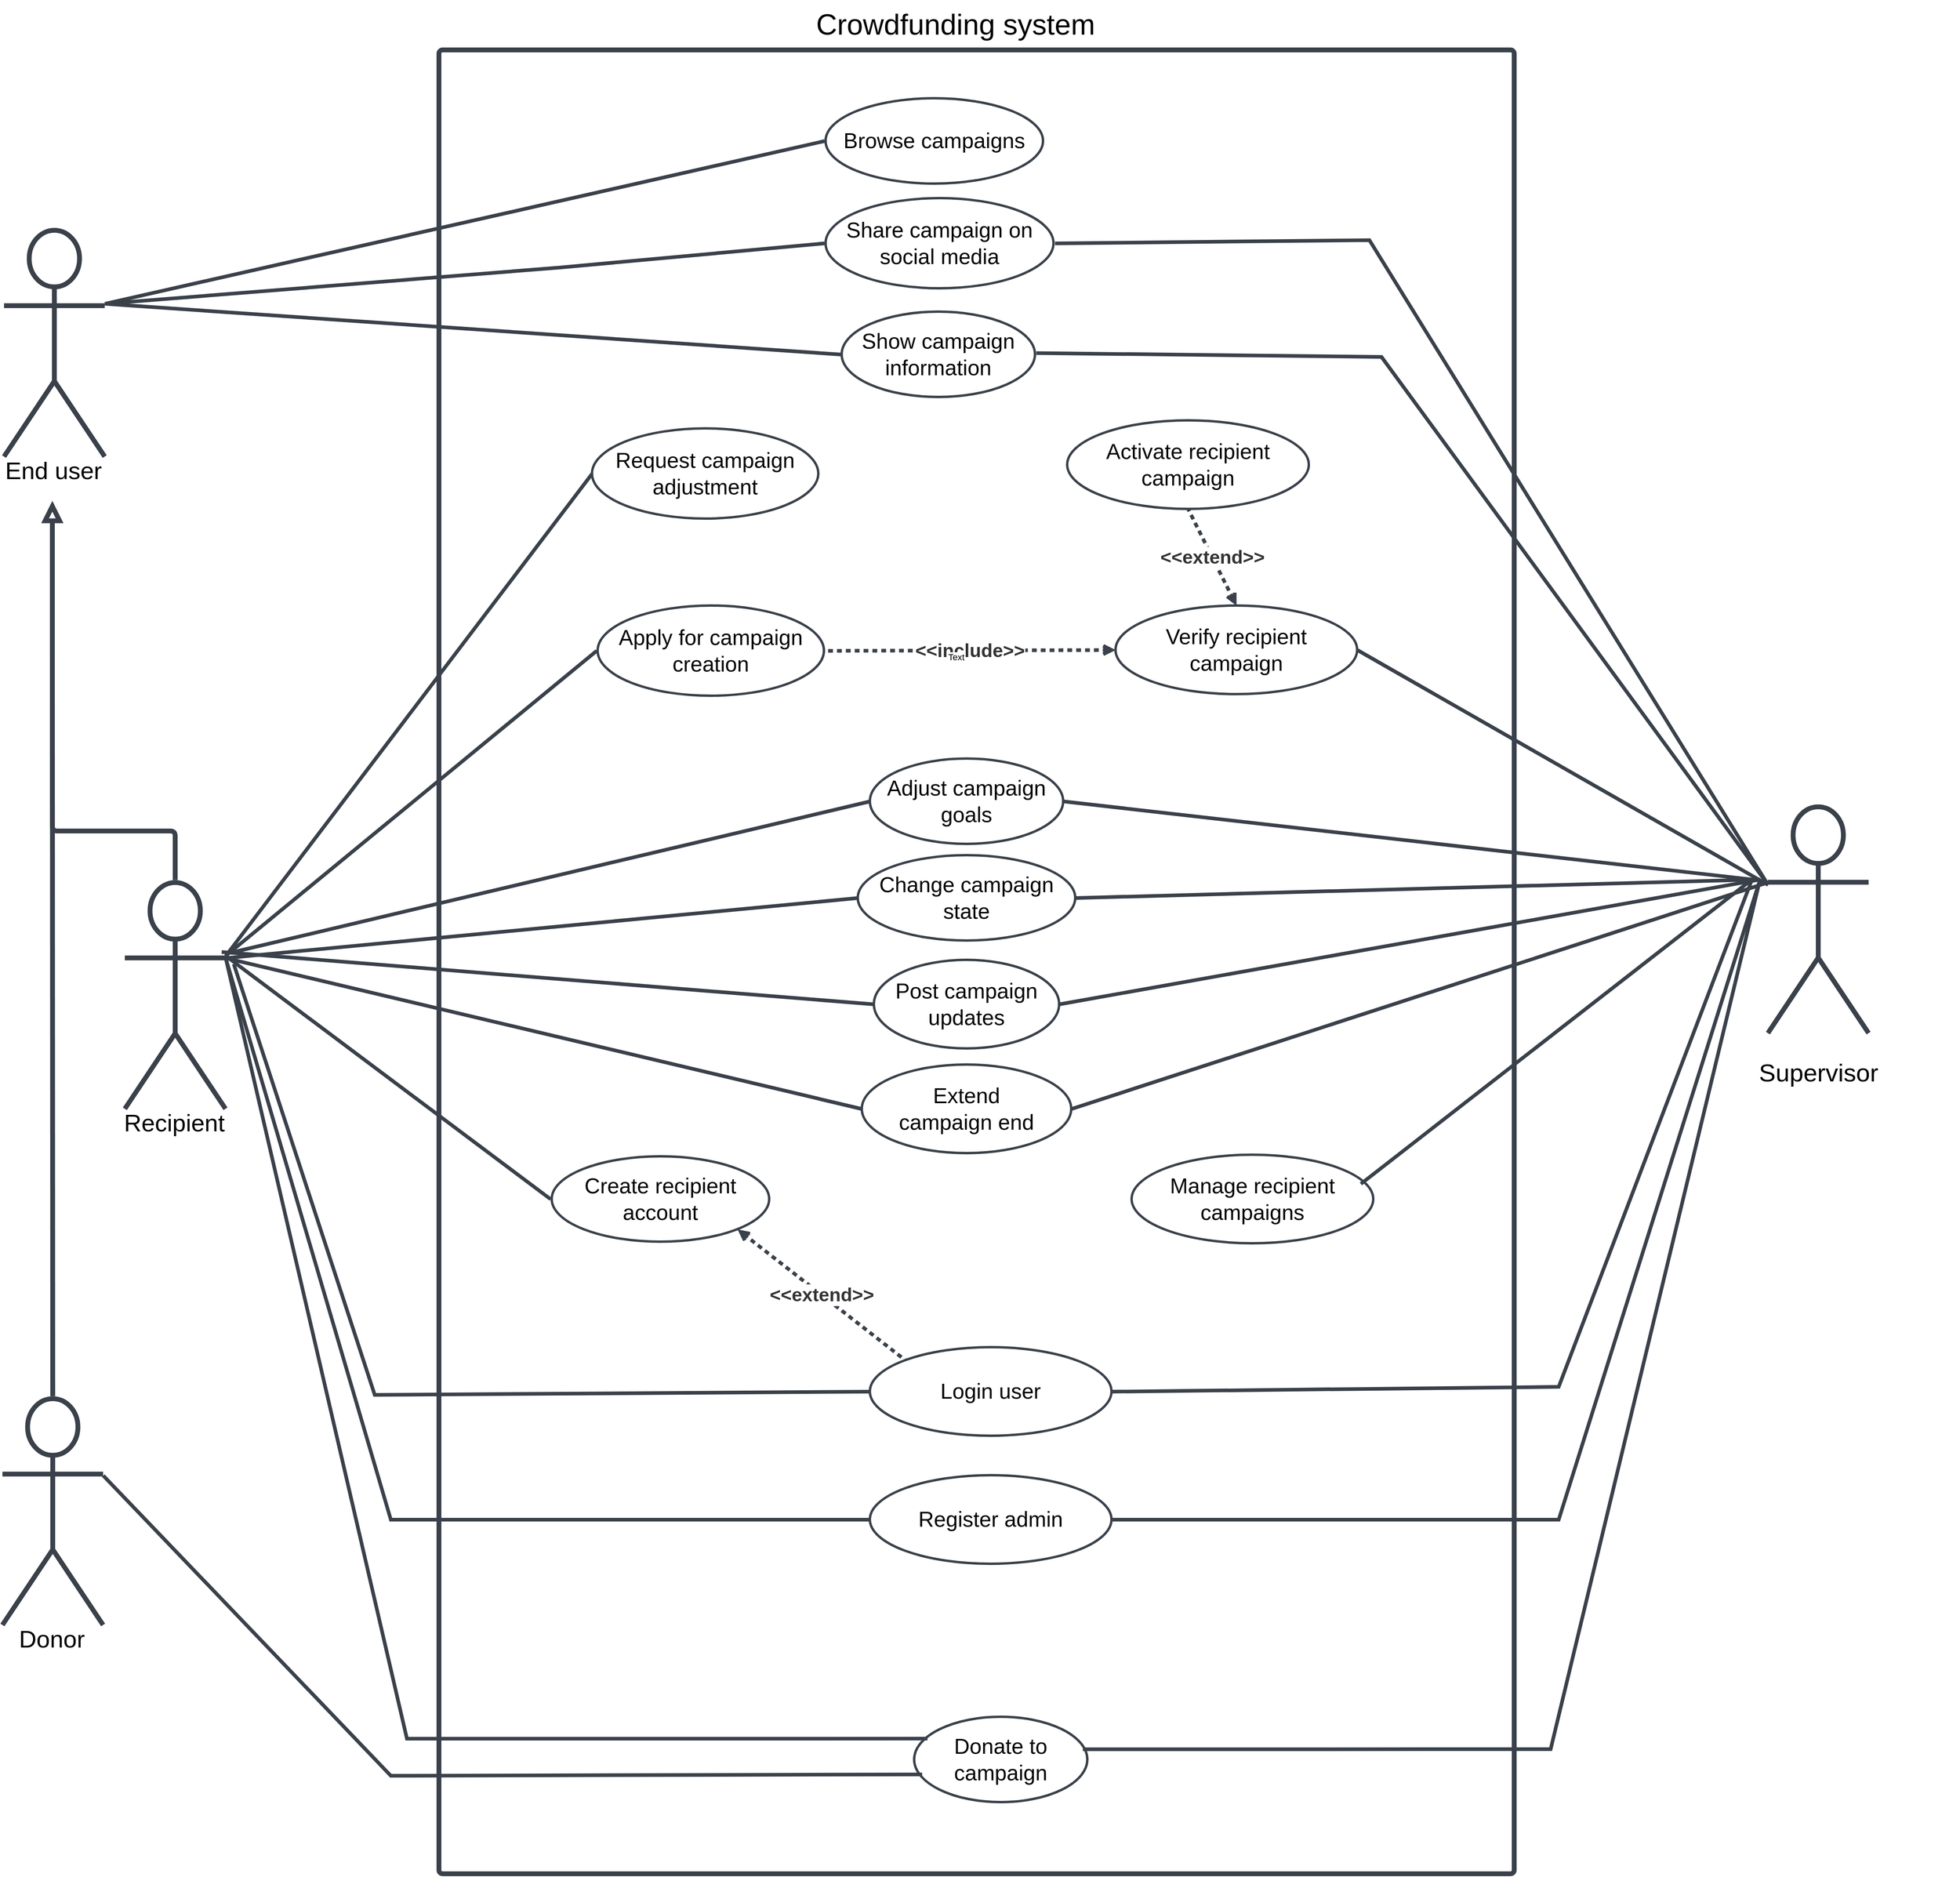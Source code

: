 <mxfile version="26.0.2">
  <diagram name="Page-1" id="mlBt718oroM3iFTO48tE">
    <mxGraphModel dx="4377" dy="4571" grid="1" gridSize="10" guides="1" tooltips="1" connect="1" arrows="1" fold="1" page="1" pageScale="1" pageWidth="827" pageHeight="1169" math="0" shadow="0">
      <root>
        <mxCell id="0" />
        <mxCell id="1" parent="0" />
        <mxCell id="HiohPXEZzKrVTZNAdpPA-4" value="" style="html=1;overflow=block;blockSpacing=1;whiteSpace=wrap;container=1;pointerEvents=0;collapsible=0;recursiveResize=0;fontSize=40;spacing=0;strokeColor=#3a414a;strokeOpacity=100;fillOpacity=0;rounded=1;absoluteArcSize=1;arcSize=9;fillColor=#000000;strokeWidth=6;lucidId=vf_wCN5c-QK1;" parent="1" vertex="1">
          <mxGeometry x="390" y="-2250" width="1335" height="2265" as="geometry" />
        </mxCell>
        <mxCell id="HiohPXEZzKrVTZNAdpPA-26" value="Adjust campaign goals" style="html=1;overflow=block;blockSpacing=1;whiteSpace=wrap;ellipse;fontSize=26.7;spacing=3.8;strokeColor=#3a414a;strokeOpacity=100;fillOpacity=100;rounded=1;absoluteArcSize=1;arcSize=9;fillColor=#ffffff;strokeWidth=3;lucidId=4WexlhnXaa_o;" parent="HiohPXEZzKrVTZNAdpPA-4" vertex="1">
          <mxGeometry x="535" y="880" width="240" height="106" as="geometry" />
        </mxCell>
        <mxCell id="HiohPXEZzKrVTZNAdpPA-21" value="Apply for campaign creation" style="html=1;overflow=block;blockSpacing=1;whiteSpace=wrap;ellipse;fontSize=26.7;spacing=3.8;strokeColor=#3a414a;strokeOpacity=100;fillOpacity=100;rounded=1;absoluteArcSize=1;arcSize=9;fillColor=#ffffff;strokeWidth=3;lucidId=0UexXaVD-pW4;" parent="HiohPXEZzKrVTZNAdpPA-4" vertex="1">
          <mxGeometry x="197" y="690" width="281" height="112" as="geometry" />
        </mxCell>
        <mxCell id="HiohPXEZzKrVTZNAdpPA-35" value="" style="html=1;jettySize=18;whiteSpace=wrap;fontSize=13;strokeColor=#3a414a;strokeOpacity=100;dashed=1;fixDash=1;dashPattern=6 5;strokeWidth=4.5;rounded=0;startArrow=open;endArrow=none;exitX=0;exitY=0.5;lucidId=Eqfx6OLwEmcW;entryX=1;entryY=0.5;entryDx=0;entryDy=0;exitDx=0;exitDy=0;" parent="HiohPXEZzKrVTZNAdpPA-4" source="RDOZD4XtGrTmduCKfG26-4" target="HiohPXEZzKrVTZNAdpPA-21" edge="1">
          <mxGeometry width="100" height="100" relative="1" as="geometry">
            <Array as="points" />
            <mxPoint x="790" y="720" as="targetPoint" />
          </mxGeometry>
        </mxCell>
        <mxCell id="HiohPXEZzKrVTZNAdpPA-36" value="&amp;lt;&amp;lt;include&amp;gt;&amp;gt;" style="text;html=1;resizable=0;labelBackgroundColor=default;align=center;verticalAlign=middle;fontStyle=1;fontColor=#333333;fontSize=23.3;" parent="HiohPXEZzKrVTZNAdpPA-35" vertex="1">
          <mxGeometry relative="1" as="geometry" />
        </mxCell>
        <mxCell id="UO9TXqoZCPgcYhiLSK6q-12" value="Text" style="edgeLabel;html=1;align=center;verticalAlign=middle;resizable=0;points=[];" parent="HiohPXEZzKrVTZNAdpPA-35" vertex="1" connectable="0">
          <mxGeometry x="0.1" y="8" relative="1" as="geometry">
            <mxPoint x="1" as="offset" />
          </mxGeometry>
        </mxCell>
        <mxCell id="HiohPXEZzKrVTZNAdpPA-51" value="Create recipient account" style="html=1;overflow=block;blockSpacing=1;whiteSpace=wrap;ellipse;fontSize=26.7;spacing=3.8;strokeColor=#3a414a;strokeOpacity=100;fillOpacity=100;rounded=1;absoluteArcSize=1;arcSize=9;fillColor=#ffffff;strokeWidth=3;lucidId=fWexwEg0DC2k;" parent="HiohPXEZzKrVTZNAdpPA-4" vertex="1">
          <mxGeometry x="140" y="1374" width="270" height="106" as="geometry" />
        </mxCell>
        <mxCell id="HiohPXEZzKrVTZNAdpPA-46" value="Change campaign state" style="html=1;overflow=block;blockSpacing=1;whiteSpace=wrap;ellipse;fontSize=26.7;spacing=3.8;strokeColor=#3a414a;strokeOpacity=100;fillOpacity=100;rounded=1;absoluteArcSize=1;arcSize=9;fillColor=#ffffff;strokeWidth=3;lucidId=~WexgQ6B5ljM;" parent="HiohPXEZzKrVTZNAdpPA-4" vertex="1">
          <mxGeometry x="520" y="1000" width="270" height="106" as="geometry" />
        </mxCell>
        <mxCell id="HiohPXEZzKrVTZNAdpPA-17" value="Donate to campaign" style="html=1;overflow=block;blockSpacing=1;whiteSpace=wrap;ellipse;fontSize=26.7;spacing=3.8;strokeColor=#3a414a;strokeOpacity=100;fillOpacity=100;rounded=1;absoluteArcSize=1;arcSize=9;fillColor=#ffffff;strokeWidth=3;lucidId=4Texdm8H9AnI;" parent="HiohPXEZzKrVTZNAdpPA-4" vertex="1">
          <mxGeometry x="590" y="2070" width="215" height="106" as="geometry" />
        </mxCell>
        <mxCell id="RDOZD4XtGrTmduCKfG26-1" value="Manage recipient campaigns" style="html=1;overflow=block;blockSpacing=1;whiteSpace=wrap;ellipse;fontSize=26.7;spacing=3.8;strokeColor=#3a414a;strokeOpacity=100;fillOpacity=100;rounded=1;absoluteArcSize=1;arcSize=9;fillColor=#ffffff;strokeWidth=3;lucidId=BXex4DfeuOG_;" parent="HiohPXEZzKrVTZNAdpPA-4" vertex="1">
          <mxGeometry x="860" y="1372" width="300" height="110" as="geometry" />
        </mxCell>
        <mxCell id="RDOZD4XtGrTmduCKfG26-3" value="Post campaign updates" style="html=1;overflow=block;blockSpacing=1;whiteSpace=wrap;ellipse;fontSize=26.7;spacing=3.8;strokeColor=#3a414a;strokeOpacity=100;fillOpacity=100;rounded=1;absoluteArcSize=1;arcSize=9;fillColor=#ffffff;strokeWidth=3;lucidId=BXex4DfeuOG_;" parent="HiohPXEZzKrVTZNAdpPA-4" vertex="1">
          <mxGeometry x="540" y="1130" width="230" height="110" as="geometry" />
        </mxCell>
        <mxCell id="RDOZD4XtGrTmduCKfG26-4" value="Verify recipient campaign " style="html=1;overflow=block;blockSpacing=1;whiteSpace=wrap;ellipse;fontSize=26.7;spacing=3.8;strokeColor=#3a414a;strokeOpacity=100;fillOpacity=100;rounded=1;absoluteArcSize=1;arcSize=9;fillColor=#ffffff;strokeWidth=3;lucidId=BXex4DfeuOG_;" parent="HiohPXEZzKrVTZNAdpPA-4" vertex="1">
          <mxGeometry x="840" y="690" width="300" height="110" as="geometry" />
        </mxCell>
        <mxCell id="RDOZD4XtGrTmduCKfG26-5" value="Activate recipient campaign" style="html=1;overflow=block;blockSpacing=1;whiteSpace=wrap;ellipse;fontSize=26.7;spacing=3.8;strokeColor=#3a414a;strokeOpacity=100;fillOpacity=100;rounded=1;absoluteArcSize=1;arcSize=9;fillColor=#ffffff;strokeWidth=3;lucidId=BXex4DfeuOG_;" parent="HiohPXEZzKrVTZNAdpPA-4" vertex="1">
          <mxGeometry x="780" y="460" width="300" height="110" as="geometry" />
        </mxCell>
        <mxCell id="RDOZD4XtGrTmduCKfG26-11" value="" style="html=1;jettySize=18;whiteSpace=wrap;fontSize=13;strokeColor=#3a414a;strokeOpacity=100;dashed=1;fixDash=1;dashPattern=6 5;strokeWidth=4.5;rounded=0;startArrow=open;endArrow=none;lucidId=Eqfx6OLwEmcW;entryX=0.5;entryY=1;entryDx=0;entryDy=0;exitX=0.5;exitY=0;exitDx=0;exitDy=0;" parent="HiohPXEZzKrVTZNAdpPA-4" source="RDOZD4XtGrTmduCKfG26-4" target="RDOZD4XtGrTmduCKfG26-5" edge="1">
          <mxGeometry width="100" height="100" relative="1" as="geometry">
            <Array as="points" />
            <mxPoint x="933.33" y="806.11" as="sourcePoint" />
            <mxPoint x="799.396" y="690.001" as="targetPoint" />
          </mxGeometry>
        </mxCell>
        <mxCell id="RDOZD4XtGrTmduCKfG26-12" value="&amp;lt;&amp;lt;extend&amp;gt;&amp;gt;" style="text;html=1;resizable=0;labelBackgroundColor=default;align=center;verticalAlign=middle;fontStyle=1;fontColor=#333333;fontSize=23.3;" parent="RDOZD4XtGrTmduCKfG26-11" vertex="1">
          <mxGeometry relative="1" as="geometry" />
        </mxCell>
        <mxCell id="HiohPXEZzKrVTZNAdpPA-13" value="Show campaign information" style="html=1;overflow=block;blockSpacing=1;whiteSpace=wrap;ellipse;fontSize=26.7;spacing=3.8;strokeColor=#3a414a;strokeOpacity=100;fillOpacity=100;rounded=1;absoluteArcSize=1;arcSize=9;fillColor=#ffffff;strokeWidth=3;lucidId=aTexgPc8F~-.;" parent="HiohPXEZzKrVTZNAdpPA-4" vertex="1">
          <mxGeometry x="500" y="325" width="240" height="106" as="geometry" />
        </mxCell>
        <mxCell id="UO9TXqoZCPgcYhiLSK6q-3" value="Request campaign adjustment" style="html=1;overflow=block;blockSpacing=1;whiteSpace=wrap;ellipse;fontSize=26.7;spacing=3.8;strokeColor=#3a414a;strokeOpacity=100;fillOpacity=100;rounded=1;absoluteArcSize=1;arcSize=9;fillColor=#ffffff;strokeWidth=3;lucidId=0UexXaVD-pW4;" parent="HiohPXEZzKrVTZNAdpPA-4" vertex="1">
          <mxGeometry x="190" y="470" width="281" height="112" as="geometry" />
        </mxCell>
        <mxCell id="UO9TXqoZCPgcYhiLSK6q-18" value="" style="html=1;jettySize=18;whiteSpace=wrap;fontSize=13;strokeColor=#3a414a;strokeOpacity=100;strokeWidth=4.5;rounded=0;startArrow=none;endArrow=none;lucidId=nhfxkWtC1EJZ;entryX=1;entryY=0.5;entryDx=0;entryDy=0;" parent="HiohPXEZzKrVTZNAdpPA-4" target="HiohPXEZzKrVTZNAdpPA-26" edge="1">
          <mxGeometry width="100" height="100" relative="1" as="geometry">
            <Array as="points" />
            <mxPoint x="740" y="900" as="targetPoint" />
            <mxPoint x="1630" y="1030" as="sourcePoint" />
          </mxGeometry>
        </mxCell>
        <mxCell id="UO9TXqoZCPgcYhiLSK6q-20" value="" style="html=1;jettySize=18;whiteSpace=wrap;fontSize=13;strokeColor=#3a414a;strokeOpacity=100;strokeWidth=4.5;rounded=0;startArrow=none;endArrow=none;lucidId=nhfxkWtC1EJZ;entryX=1;entryY=0.5;entryDx=0;entryDy=0;" parent="HiohPXEZzKrVTZNAdpPA-4" target="HiohPXEZzKrVTZNAdpPA-46" edge="1">
          <mxGeometry width="100" height="100" relative="1" as="geometry">
            <Array as="points" />
            <mxPoint x="870" y="1300" as="targetPoint" />
            <mxPoint x="1640" y="1030" as="sourcePoint" />
          </mxGeometry>
        </mxCell>
        <mxCell id="SHn1qol037nMLYQCIOD2-1" value="Login user" style="html=1;overflow=block;blockSpacing=1;whiteSpace=wrap;ellipse;fontSize=26.7;spacing=3.8;strokeColor=#3a414a;strokeOpacity=100;fillOpacity=100;rounded=1;absoluteArcSize=1;arcSize=9;fillColor=#ffffff;strokeWidth=3;lucidId=BXex4DfeuOG_;" parent="HiohPXEZzKrVTZNAdpPA-4" vertex="1">
          <mxGeometry x="535" y="1611" width="300" height="110" as="geometry" />
        </mxCell>
        <mxCell id="SHn1qol037nMLYQCIOD2-2" value="Register admin" style="html=1;overflow=block;blockSpacing=1;whiteSpace=wrap;ellipse;fontSize=26.7;spacing=3.8;strokeColor=#3a414a;strokeOpacity=100;fillOpacity=100;rounded=1;absoluteArcSize=1;arcSize=9;fillColor=#ffffff;strokeWidth=3;lucidId=BXex4DfeuOG_;" parent="HiohPXEZzKrVTZNAdpPA-4" vertex="1">
          <mxGeometry x="535" y="1770" width="300" height="110" as="geometry" />
        </mxCell>
        <mxCell id="sJFoXkT7umyoIbchKpr3-1" value="&lt;div&gt;Extend&lt;/div&gt;&lt;div&gt;campaign end&lt;/div&gt;" style="html=1;overflow=block;blockSpacing=1;whiteSpace=wrap;ellipse;fontSize=26.7;spacing=3.8;strokeColor=#3a414a;strokeOpacity=100;fillOpacity=100;rounded=1;absoluteArcSize=1;arcSize=9;fillColor=#ffffff;strokeWidth=3;lucidId=BXex4DfeuOG_;" parent="HiohPXEZzKrVTZNAdpPA-4" vertex="1">
          <mxGeometry x="525" y="1260" width="260" height="110" as="geometry" />
        </mxCell>
        <mxCell id="9Um2d7Fkczfj-gbj6boL-1" value="" style="html=1;jettySize=18;whiteSpace=wrap;fontSize=13;strokeColor=#3a414a;strokeOpacity=100;dashed=1;fixDash=1;dashPattern=6 5;strokeWidth=4.5;rounded=0;startArrow=open;endArrow=none;lucidId=Eqfx6OLwEmcW;entryX=0;entryY=0;entryDx=0;entryDy=0;exitX=1;exitY=1;exitDx=0;exitDy=0;" edge="1" parent="HiohPXEZzKrVTZNAdpPA-4" source="HiohPXEZzKrVTZNAdpPA-51" target="SHn1qol037nMLYQCIOD2-1">
          <mxGeometry width="100" height="100" relative="1" as="geometry">
            <Array as="points" />
            <mxPoint x="940" y="580" as="sourcePoint" />
            <mxPoint x="1000" y="700" as="targetPoint" />
          </mxGeometry>
        </mxCell>
        <mxCell id="9Um2d7Fkczfj-gbj6boL-2" value="&amp;lt;&amp;lt;extend&amp;gt;&amp;gt;" style="text;html=1;resizable=0;labelBackgroundColor=default;align=center;verticalAlign=middle;fontStyle=1;fontColor=#333333;fontSize=23.3;" vertex="1" parent="9Um2d7Fkczfj-gbj6boL-1">
          <mxGeometry relative="1" as="geometry" />
        </mxCell>
        <mxCell id="HiohPXEZzKrVTZNAdpPA-5" value="" style="html=1;overflow=block;blockSpacing=1;shape=umlActor;labelPosition=center;verticalLabelPosition=bottom;verticalAlign=top;whiteSpace=nowrap;fontSize=30;spacing=0;strokeColor=#3a414a;strokeOpacity=100;fillOpacity=100;rounded=1;absoluteArcSize=1;arcSize=9;fillColor=#ffffff;strokeWidth=6;lucidId=1g_wy9wUcL76;" parent="1" vertex="1">
          <mxGeometry x="2040" y="-1310" width="125" height="281" as="geometry" />
        </mxCell>
        <mxCell id="HiohPXEZzKrVTZNAdpPA-6" value="End user" style="html=1;overflow=block;blockSpacing=1;shape=umlActor;labelPosition=center;verticalLabelPosition=bottom;verticalAlign=top;whiteSpace=nowrap;fontSize=30;spacing=0;strokeColor=#3a414a;strokeOpacity=100;fillOpacity=100;rounded=1;absoluteArcSize=1;arcSize=9;fillColor=#ffffff;strokeWidth=6;lucidId=Dh_w0z_cWkao;" parent="1" vertex="1">
          <mxGeometry x="-150" y="-2026" width="125" height="281" as="geometry" />
        </mxCell>
        <mxCell id="HiohPXEZzKrVTZNAdpPA-7" value="Donor" style="html=1;overflow=block;blockSpacing=1;shape=umlActor;labelPosition=center;verticalLabelPosition=bottom;verticalAlign=top;whiteSpace=nowrap;fontSize=30;spacing=0;strokeColor=#3a414a;strokeOpacity=100;fillOpacity=100;rounded=1;absoluteArcSize=1;arcSize=9;fillColor=#ffffff;strokeWidth=6;lucidId=Gh_wR6H7Idtn;" parent="1" vertex="1">
          <mxGeometry x="-152" y="-575" width="125" height="281" as="geometry" />
        </mxCell>
        <mxCell id="HiohPXEZzKrVTZNAdpPA-8" value="Recipient" style="html=1;overflow=block;blockSpacing=1;shape=umlActor;labelPosition=center;verticalLabelPosition=bottom;verticalAlign=top;whiteSpace=nowrap;fontSize=30;spacing=0;strokeColor=#3a414a;strokeOpacity=100;fillOpacity=100;rounded=1;absoluteArcSize=1;arcSize=9;fillColor=#ffffff;strokeWidth=6;lucidId=Hh_wz3prF-QZ;" parent="1" vertex="1">
          <mxGeometry y="-1216" width="125" height="281" as="geometry" />
        </mxCell>
        <mxCell id="HiohPXEZzKrVTZNAdpPA-9" value="" style="html=1;jettySize=18;whiteSpace=wrap;fontSize=13;strokeColor=#3a414a;strokeOpacity=100;strokeWidth=6;rounded=1;arcSize=12;edgeStyle=orthogonalEdgeStyle;startArrow=none;endArrow=block;endFill=0;endSize=12;exitX=0.5;exitY=-0.011;exitPerimeter=0;lucidId=2j_w3vIR0fWX;" parent="1" source="HiohPXEZzKrVTZNAdpPA-8" edge="1">
          <mxGeometry width="100" height="100" relative="1" as="geometry">
            <Array as="points">
              <mxPoint x="62" y="-1280" />
              <mxPoint x="-90" y="-1280" />
            </Array>
            <mxPoint x="-90" y="-1690" as="targetPoint" />
          </mxGeometry>
        </mxCell>
        <mxCell id="HiohPXEZzKrVTZNAdpPA-10" value="" style="html=1;jettySize=18;whiteSpace=wrap;fontSize=13;strokeColor=#3a414a;strokeOpacity=100;strokeWidth=6;rounded=1;arcSize=12;edgeStyle=orthogonalEdgeStyle;startArrow=none;endArrow=none;exitX=0.5;exitY=-0.011;exitPerimeter=0;lucidId=Fk_wloBVRCg2;" parent="1" source="HiohPXEZzKrVTZNAdpPA-7" edge="1">
          <mxGeometry width="100" height="100" relative="1" as="geometry">
            <Array as="points" />
            <mxPoint x="-90" y="-1529" as="targetPoint" />
          </mxGeometry>
        </mxCell>
        <mxCell id="HiohPXEZzKrVTZNAdpPA-12" value="Browse campaigns" style="html=1;overflow=block;blockSpacing=1;whiteSpace=wrap;ellipse;fontSize=26.7;spacing=3.8;strokeColor=#3a414a;strokeOpacity=100;fillOpacity=100;rounded=1;absoluteArcSize=1;arcSize=9;fillColor=#ffffff;strokeWidth=3;lucidId=ZSexeqa6wTr7;" parent="1" vertex="1">
          <mxGeometry x="870" y="-2190" width="270" height="106" as="geometry" />
        </mxCell>
        <mxCell id="HiohPXEZzKrVTZNAdpPA-16" value="Share campaign on social media" style="html=1;overflow=block;blockSpacing=1;whiteSpace=wrap;ellipse;fontSize=26.7;spacing=3.8;strokeColor=#3a414a;strokeOpacity=100;fillOpacity=100;rounded=1;absoluteArcSize=1;arcSize=9;fillColor=#ffffff;strokeWidth=3;lucidId=PUexNbSzLbAR;" parent="1" vertex="1">
          <mxGeometry x="870" y="-2066" width="283" height="112" as="geometry" />
        </mxCell>
        <mxCell id="HiohPXEZzKrVTZNAdpPA-32" value="" style="html=1;jettySize=18;whiteSpace=wrap;fontSize=13;strokeColor=#3a414a;strokeOpacity=100;strokeWidth=4.5;rounded=0;startArrow=none;endArrow=none;exitX=1.006;exitY=0.483;exitPerimeter=0;entryX=0;entryY=0.344;entryPerimeter=0;lucidId=6ffxlL_.5SvA;" parent="1" source="HiohPXEZzKrVTZNAdpPA-13" target="HiohPXEZzKrVTZNAdpPA-5" edge="1">
          <mxGeometry width="100" height="100" relative="1" as="geometry">
            <Array as="points">
              <mxPoint x="1560" y="-1869" />
            </Array>
          </mxGeometry>
        </mxCell>
        <mxCell id="HiohPXEZzKrVTZNAdpPA-40" value="" style="html=1;jettySize=18;whiteSpace=wrap;fontSize=13;strokeColor=#3a414a;strokeOpacity=100;strokeWidth=4.5;rounded=0;startArrow=none;endArrow=none;exitX=1;exitY=0.324;exitPerimeter=0;entryX=-0.006;entryY=0.5;entryPerimeter=0;lucidId=I_exgRmPpKbD;" parent="1" source="HiohPXEZzKrVTZNAdpPA-6" target="HiohPXEZzKrVTZNAdpPA-12" edge="1">
          <mxGeometry width="100" height="100" relative="1" as="geometry">
            <Array as="points" />
          </mxGeometry>
        </mxCell>
        <mxCell id="HiohPXEZzKrVTZNAdpPA-41" value="" style="html=1;jettySize=18;whiteSpace=wrap;fontSize=13;strokeColor=#3a414a;strokeOpacity=100;strokeWidth=4.5;rounded=0;startArrow=none;endArrow=none;exitX=1;exitY=0.324;exitPerimeter=0;entryX=-0.006;entryY=0.5;entryPerimeter=0;lucidId=p~exlircp8Ax;" parent="1" source="HiohPXEZzKrVTZNAdpPA-6" target="HiohPXEZzKrVTZNAdpPA-13" edge="1">
          <mxGeometry width="100" height="100" relative="1" as="geometry">
            <Array as="points" />
          </mxGeometry>
        </mxCell>
        <mxCell id="HiohPXEZzKrVTZNAdpPA-47" value="" style="html=1;jettySize=18;whiteSpace=wrap;fontSize=13;strokeColor=#3a414a;strokeOpacity=100;strokeWidth=4.5;rounded=0;startArrow=none;endArrow=none;exitX=1;exitY=0.323;exitPerimeter=0;entryX=-0.005;entryY=0.5;entryPerimeter=0;lucidId=7gfxOH~gNy6~;" parent="1" source="HiohPXEZzKrVTZNAdpPA-8" target="HiohPXEZzKrVTZNAdpPA-21" edge="1">
          <mxGeometry width="100" height="100" relative="1" as="geometry">
            <Array as="points" />
          </mxGeometry>
        </mxCell>
        <mxCell id="HiohPXEZzKrVTZNAdpPA-48" value="" style="html=1;jettySize=18;whiteSpace=wrap;fontSize=13;strokeColor=#3a414a;strokeOpacity=100;strokeWidth=4.5;rounded=0;startArrow=none;endArrow=none;exitX=0;exitY=0.5;lucidId=nhfxkWtC1EJZ;exitDx=0;exitDy=0;" parent="1" source="UO9TXqoZCPgcYhiLSK6q-3" edge="1">
          <mxGeometry width="100" height="100" relative="1" as="geometry">
            <Array as="points" />
            <mxPoint x="125" y="-1125" as="targetPoint" />
            <mxPoint x="558.38" y="-977.0" as="sourcePoint" />
          </mxGeometry>
        </mxCell>
        <mxCell id="HiohPXEZzKrVTZNAdpPA-52" value="" style="html=1;jettySize=18;whiteSpace=wrap;fontSize=13;strokeColor=#3a414a;strokeOpacity=100;strokeWidth=4.5;rounded=0;startArrow=none;endArrow=none;exitX=1;exitY=0.5;entryX=0;entryY=0.344;entryPerimeter=0;lucidId=MyfxwUwWbKAq;exitDx=0;exitDy=0;" parent="1" source="RDOZD4XtGrTmduCKfG26-4" target="HiohPXEZzKrVTZNAdpPA-5" edge="1">
          <mxGeometry width="100" height="100" relative="1" as="geometry">
            <Array as="points" />
            <mxPoint x="1645" y="-1290" as="sourcePoint" />
          </mxGeometry>
        </mxCell>
        <mxCell id="HiohPXEZzKrVTZNAdpPA-54" value="" style="html=1;jettySize=18;whiteSpace=wrap;fontSize=13;strokeColor=#3a414a;strokeOpacity=100;strokeWidth=4.5;rounded=0;startArrow=none;endArrow=none;lucidId=qAfxJmNKc4OD;exitX=0.948;exitY=0.327;exitDx=0;exitDy=0;exitPerimeter=0;" parent="1" source="RDOZD4XtGrTmduCKfG26-1" edge="1">
          <mxGeometry width="100" height="100" relative="1" as="geometry">
            <Array as="points" />
            <mxPoint x="1630" y="-982" as="sourcePoint" />
            <mxPoint x="2020" y="-1220" as="targetPoint" />
          </mxGeometry>
        </mxCell>
        <mxCell id="HiohPXEZzKrVTZNAdpPA-60" value="" style="html=1;jettySize=18;whiteSpace=wrap;fontSize=13;strokeColor=#3a414a;strokeOpacity=100;strokeWidth=4.5;rounded=0;startArrow=none;endArrow=none;exitX=1.006;exitY=0.5;exitPerimeter=0;entryX=0;entryY=0.344;entryPerimeter=0;lucidId=gHfxltmi~F5C;" parent="1" source="HiohPXEZzKrVTZNAdpPA-16" target="HiohPXEZzKrVTZNAdpPA-5" edge="1">
          <mxGeometry width="100" height="100" relative="1" as="geometry">
            <Array as="points">
              <mxPoint x="1545" y="-2014" />
            </Array>
          </mxGeometry>
        </mxCell>
        <mxCell id="HiohPXEZzKrVTZNAdpPA-63" value="" style="html=1;jettySize=18;whiteSpace=wrap;fontSize=13;strokeColor=#3a414a;strokeOpacity=100;strokeWidth=4.5;rounded=0;startArrow=none;endArrow=none;exitX=0.045;exitY=0.673;exitPerimeter=0;entryX=1;entryY=0.339;entryPerimeter=0;lucidId=FCfxjPOnH9NR;exitDx=0;exitDy=0;" parent="1" source="HiohPXEZzKrVTZNAdpPA-17" target="HiohPXEZzKrVTZNAdpPA-7" edge="1">
          <mxGeometry width="100" height="100" relative="1" as="geometry">
            <Array as="points">
              <mxPoint x="330" y="-107" />
            </Array>
          </mxGeometry>
        </mxCell>
        <mxCell id="HiohPXEZzKrVTZNAdpPA-68" value="" style="html=1;jettySize=18;whiteSpace=wrap;fontSize=13;strokeColor=#3a414a;strokeOpacity=100;strokeWidth=4.5;rounded=0;startArrow=none;endArrow=none;lucidId=.Dfxa5KVzsBQ;exitX=0.076;exitY=0.254;exitDx=0;exitDy=0;exitPerimeter=0;entryX=1;entryY=0.333;entryDx=0;entryDy=0;entryPerimeter=0;" parent="1" source="HiohPXEZzKrVTZNAdpPA-17" target="HiohPXEZzKrVTZNAdpPA-8" edge="1">
          <mxGeometry width="100" height="100" relative="1" as="geometry">
            <Array as="points">
              <mxPoint x="350" y="-153" />
            </Array>
            <mxPoint x="950" y="-140" as="sourcePoint" />
            <mxPoint x="250" y="-960" as="targetPoint" />
          </mxGeometry>
        </mxCell>
        <mxCell id="HiohPXEZzKrVTZNAdpPA-70" value="" style="html=1;jettySize=18;whiteSpace=wrap;fontSize=13;strokeColor=#3a414a;strokeOpacity=100;strokeWidth=4.5;rounded=0;startArrow=none;endArrow=none;exitX=-0.006;exitY=0.5;exitPerimeter=0;entryX=1;entryY=0.323;entryPerimeter=0;lucidId=2FfxpuAb15r2;" parent="1" source="HiohPXEZzKrVTZNAdpPA-51" target="HiohPXEZzKrVTZNAdpPA-8" edge="1">
          <mxGeometry width="100" height="100" relative="1" as="geometry">
            <Array as="points" />
          </mxGeometry>
        </mxCell>
        <mxCell id="HiohPXEZzKrVTZNAdpPA-72" value="" style="html=1;jettySize=18;whiteSpace=wrap;fontSize=13;strokeColor=#3a414a;strokeOpacity=100;strokeWidth=4.5;rounded=0;startArrow=none;endArrow=none;exitX=-0.006;exitY=0.5;exitPerimeter=0;entryX=1;entryY=0.324;entryPerimeter=0;lucidId=8GfxW4CBvneC;" parent="1" source="HiohPXEZzKrVTZNAdpPA-16" target="HiohPXEZzKrVTZNAdpPA-6" edge="1">
          <mxGeometry width="100" height="100" relative="1" as="geometry">
            <Array as="points">
              <mxPoint x="540" y="-1980" />
            </Array>
          </mxGeometry>
        </mxCell>
        <mxCell id="HiohPXEZzKrVTZNAdpPA-80" value="&lt;font style=&quot;font-size: 36px;&quot;&gt;Crowdfunding system&lt;/font&gt;" style="text;html=1;align=center;verticalAlign=middle;resizable=0;points=[];autosize=1;strokeColor=none;fillColor=none;" parent="1" vertex="1">
          <mxGeometry x="846" y="-2312" width="370" height="60" as="geometry" />
        </mxCell>
        <mxCell id="cu4BUjr6Bzw_cpkHNXrN-2" value="&lt;font style=&quot;font-size: 31px;&quot;&gt;Supervisor &lt;/font&gt;" style="whiteSpace=wrap;html=1;strokeColor=none;" parent="1" vertex="1">
          <mxGeometry x="1927.5" y="-1010" width="350" height="60" as="geometry" />
        </mxCell>
        <mxCell id="UO9TXqoZCPgcYhiLSK6q-1" value="" style="html=1;jettySize=18;whiteSpace=wrap;fontSize=13;strokeColor=#3a414a;strokeOpacity=100;strokeWidth=4.5;rounded=0;startArrow=none;endArrow=none;lucidId=qAfxJmNKc4OD;exitX=0.973;exitY=0.379;exitDx=0;exitDy=0;exitPerimeter=0;" parent="1" source="HiohPXEZzKrVTZNAdpPA-17" edge="1">
          <mxGeometry width="100" height="100" relative="1" as="geometry">
            <Array as="points">
              <mxPoint x="1770" y="-140" />
            </Array>
            <mxPoint x="1540" y="-190" as="sourcePoint" />
            <mxPoint x="2030" y="-1220" as="targetPoint" />
          </mxGeometry>
        </mxCell>
        <mxCell id="UO9TXqoZCPgcYhiLSK6q-13" value="" style="html=1;jettySize=18;whiteSpace=wrap;fontSize=13;strokeColor=#3a414a;strokeOpacity=100;strokeWidth=4.5;rounded=0;startArrow=none;endArrow=none;exitX=0;exitY=0.5;lucidId=nhfxkWtC1EJZ;exitDx=0;exitDy=0;" parent="1" source="HiohPXEZzKrVTZNAdpPA-26" edge="1">
          <mxGeometry width="100" height="100" relative="1" as="geometry">
            <Array as="points" />
            <mxPoint x="135" y="-1130" as="targetPoint" />
            <mxPoint x="530" y="-1014" as="sourcePoint" />
          </mxGeometry>
        </mxCell>
        <mxCell id="UO9TXqoZCPgcYhiLSK6q-15" value="" style="html=1;jettySize=18;whiteSpace=wrap;fontSize=13;strokeColor=#3a414a;strokeOpacity=100;strokeWidth=4.5;rounded=0;startArrow=none;endArrow=none;exitX=0;exitY=0.5;lucidId=nhfxkWtC1EJZ;exitDx=0;exitDy=0;entryX=1;entryY=0.333;entryDx=0;entryDy=0;entryPerimeter=0;" parent="1" source="HiohPXEZzKrVTZNAdpPA-46" target="HiohPXEZzKrVTZNAdpPA-8" edge="1">
          <mxGeometry width="100" height="100" relative="1" as="geometry">
            <Array as="points" />
            <mxPoint x="155" y="-1095" as="targetPoint" />
            <mxPoint x="550" y="-994" as="sourcePoint" />
          </mxGeometry>
        </mxCell>
        <mxCell id="UO9TXqoZCPgcYhiLSK6q-16" value="" style="html=1;jettySize=18;whiteSpace=wrap;fontSize=13;strokeColor=#3a414a;strokeOpacity=100;strokeWidth=4.5;rounded=0;startArrow=none;endArrow=none;exitX=0;exitY=0.5;lucidId=nhfxkWtC1EJZ;exitDx=0;exitDy=0;" parent="1" source="RDOZD4XtGrTmduCKfG26-3" edge="1">
          <mxGeometry width="100" height="100" relative="1" as="geometry">
            <Array as="points" />
            <mxPoint x="120" y="-1130" as="targetPoint" />
            <mxPoint x="560" y="-984" as="sourcePoint" />
          </mxGeometry>
        </mxCell>
        <mxCell id="UO9TXqoZCPgcYhiLSK6q-22" value="" style="html=1;jettySize=18;whiteSpace=wrap;fontSize=13;strokeColor=#3a414a;strokeOpacity=100;strokeWidth=4.5;rounded=0;startArrow=none;endArrow=none;lucidId=nhfxkWtC1EJZ;entryX=1;entryY=0.5;entryDx=0;entryDy=0;" parent="1" target="RDOZD4XtGrTmduCKfG26-3" edge="1">
          <mxGeometry width="100" height="100" relative="1" as="geometry">
            <Array as="points" />
            <mxPoint x="1155" y="-872" as="targetPoint" />
            <mxPoint x="2030" y="-1220" as="sourcePoint" />
          </mxGeometry>
        </mxCell>
        <mxCell id="SHn1qol037nMLYQCIOD2-3" value="" style="html=1;jettySize=18;whiteSpace=wrap;fontSize=13;strokeColor=#3a414a;strokeOpacity=100;strokeWidth=4.5;rounded=0;startArrow=none;endArrow=none;lucidId=qAfxJmNKc4OD;exitX=1;exitY=0.5;exitDx=0;exitDy=0;" parent="1" source="SHn1qol037nMLYQCIOD2-2" edge="1">
          <mxGeometry width="100" height="100" relative="1" as="geometry">
            <Array as="points">
              <mxPoint x="1780" y="-425" />
            </Array>
            <mxPoint x="1584" y="-832" as="sourcePoint" />
            <mxPoint x="2030" y="-1220" as="targetPoint" />
          </mxGeometry>
        </mxCell>
        <mxCell id="SHn1qol037nMLYQCIOD2-4" value="" style="html=1;jettySize=18;whiteSpace=wrap;fontSize=13;strokeColor=#3a414a;strokeOpacity=100;strokeWidth=4.5;rounded=0;startArrow=none;endArrow=none;lucidId=qAfxJmNKc4OD;exitX=1;exitY=0.5;exitDx=0;exitDy=0;" parent="1" source="SHn1qol037nMLYQCIOD2-1" edge="1">
          <mxGeometry width="100" height="100" relative="1" as="geometry">
            <Array as="points">
              <mxPoint x="1780" y="-590" />
            </Array>
            <mxPoint x="1544" y="-832" as="sourcePoint" />
            <mxPoint x="2020" y="-1220" as="targetPoint" />
          </mxGeometry>
        </mxCell>
        <mxCell id="SHn1qol037nMLYQCIOD2-5" value="" style="html=1;jettySize=18;whiteSpace=wrap;fontSize=13;strokeColor=#3a414a;strokeOpacity=100;strokeWidth=4.5;rounded=0;startArrow=none;endArrow=none;exitX=0;exitY=0.5;lucidId=nhfxkWtC1EJZ;exitDx=0;exitDy=0;" parent="1" source="SHn1qol037nMLYQCIOD2-1" edge="1">
          <mxGeometry width="100" height="100" relative="1" as="geometry">
            <Array as="points">
              <mxPoint x="310" y="-580" />
            </Array>
            <mxPoint x="135" y="-1115" as="targetPoint" />
            <mxPoint x="570" y="-814" as="sourcePoint" />
          </mxGeometry>
        </mxCell>
        <mxCell id="SHn1qol037nMLYQCIOD2-6" value="" style="html=1;jettySize=18;whiteSpace=wrap;fontSize=13;strokeColor=#3a414a;strokeOpacity=100;strokeWidth=4.5;rounded=0;startArrow=none;endArrow=none;exitX=0;exitY=0.5;lucidId=nhfxkWtC1EJZ;exitDx=0;exitDy=0;entryX=1;entryY=0.333;entryDx=0;entryDy=0;entryPerimeter=0;" parent="1" source="SHn1qol037nMLYQCIOD2-2" target="HiohPXEZzKrVTZNAdpPA-8" edge="1">
          <mxGeometry width="100" height="100" relative="1" as="geometry">
            <Array as="points">
              <mxPoint x="330" y="-425" />
            </Array>
            <mxPoint x="150" y="-1280" as="targetPoint" />
            <mxPoint x="935" y="-574" as="sourcePoint" />
          </mxGeometry>
        </mxCell>
        <mxCell id="sJFoXkT7umyoIbchKpr3-2" value="" style="html=1;jettySize=18;whiteSpace=wrap;fontSize=13;strokeColor=#3a414a;strokeOpacity=100;strokeWidth=4.5;rounded=0;startArrow=none;endArrow=none;lucidId=nhfxkWtC1EJZ;entryX=1;entryY=0.5;entryDx=0;entryDy=0;exitX=0;exitY=0.333;exitDx=0;exitDy=0;exitPerimeter=0;" parent="1" source="HiohPXEZzKrVTZNAdpPA-5" target="sJFoXkT7umyoIbchKpr3-1" edge="1">
          <mxGeometry width="100" height="100" relative="1" as="geometry">
            <Array as="points" />
            <mxPoint x="1170" y="-1055" as="targetPoint" />
            <mxPoint x="2040" y="-1210" as="sourcePoint" />
          </mxGeometry>
        </mxCell>
        <mxCell id="sJFoXkT7umyoIbchKpr3-3" value="" style="html=1;jettySize=18;whiteSpace=wrap;fontSize=13;strokeColor=#3a414a;strokeOpacity=100;strokeWidth=4.5;rounded=0;startArrow=none;endArrow=none;lucidId=nhfxkWtC1EJZ;entryX=1;entryY=0.333;entryDx=0;entryDy=0;exitX=0;exitY=0.5;exitDx=0;exitDy=0;entryPerimeter=0;" parent="1" source="sJFoXkT7umyoIbchKpr3-1" target="HiohPXEZzKrVTZNAdpPA-8" edge="1">
          <mxGeometry width="100" height="100" relative="1" as="geometry">
            <Array as="points" />
            <mxPoint x="-10" y="-865" as="targetPoint" />
            <mxPoint x="860" y="-1020" as="sourcePoint" />
          </mxGeometry>
        </mxCell>
      </root>
    </mxGraphModel>
  </diagram>
</mxfile>
